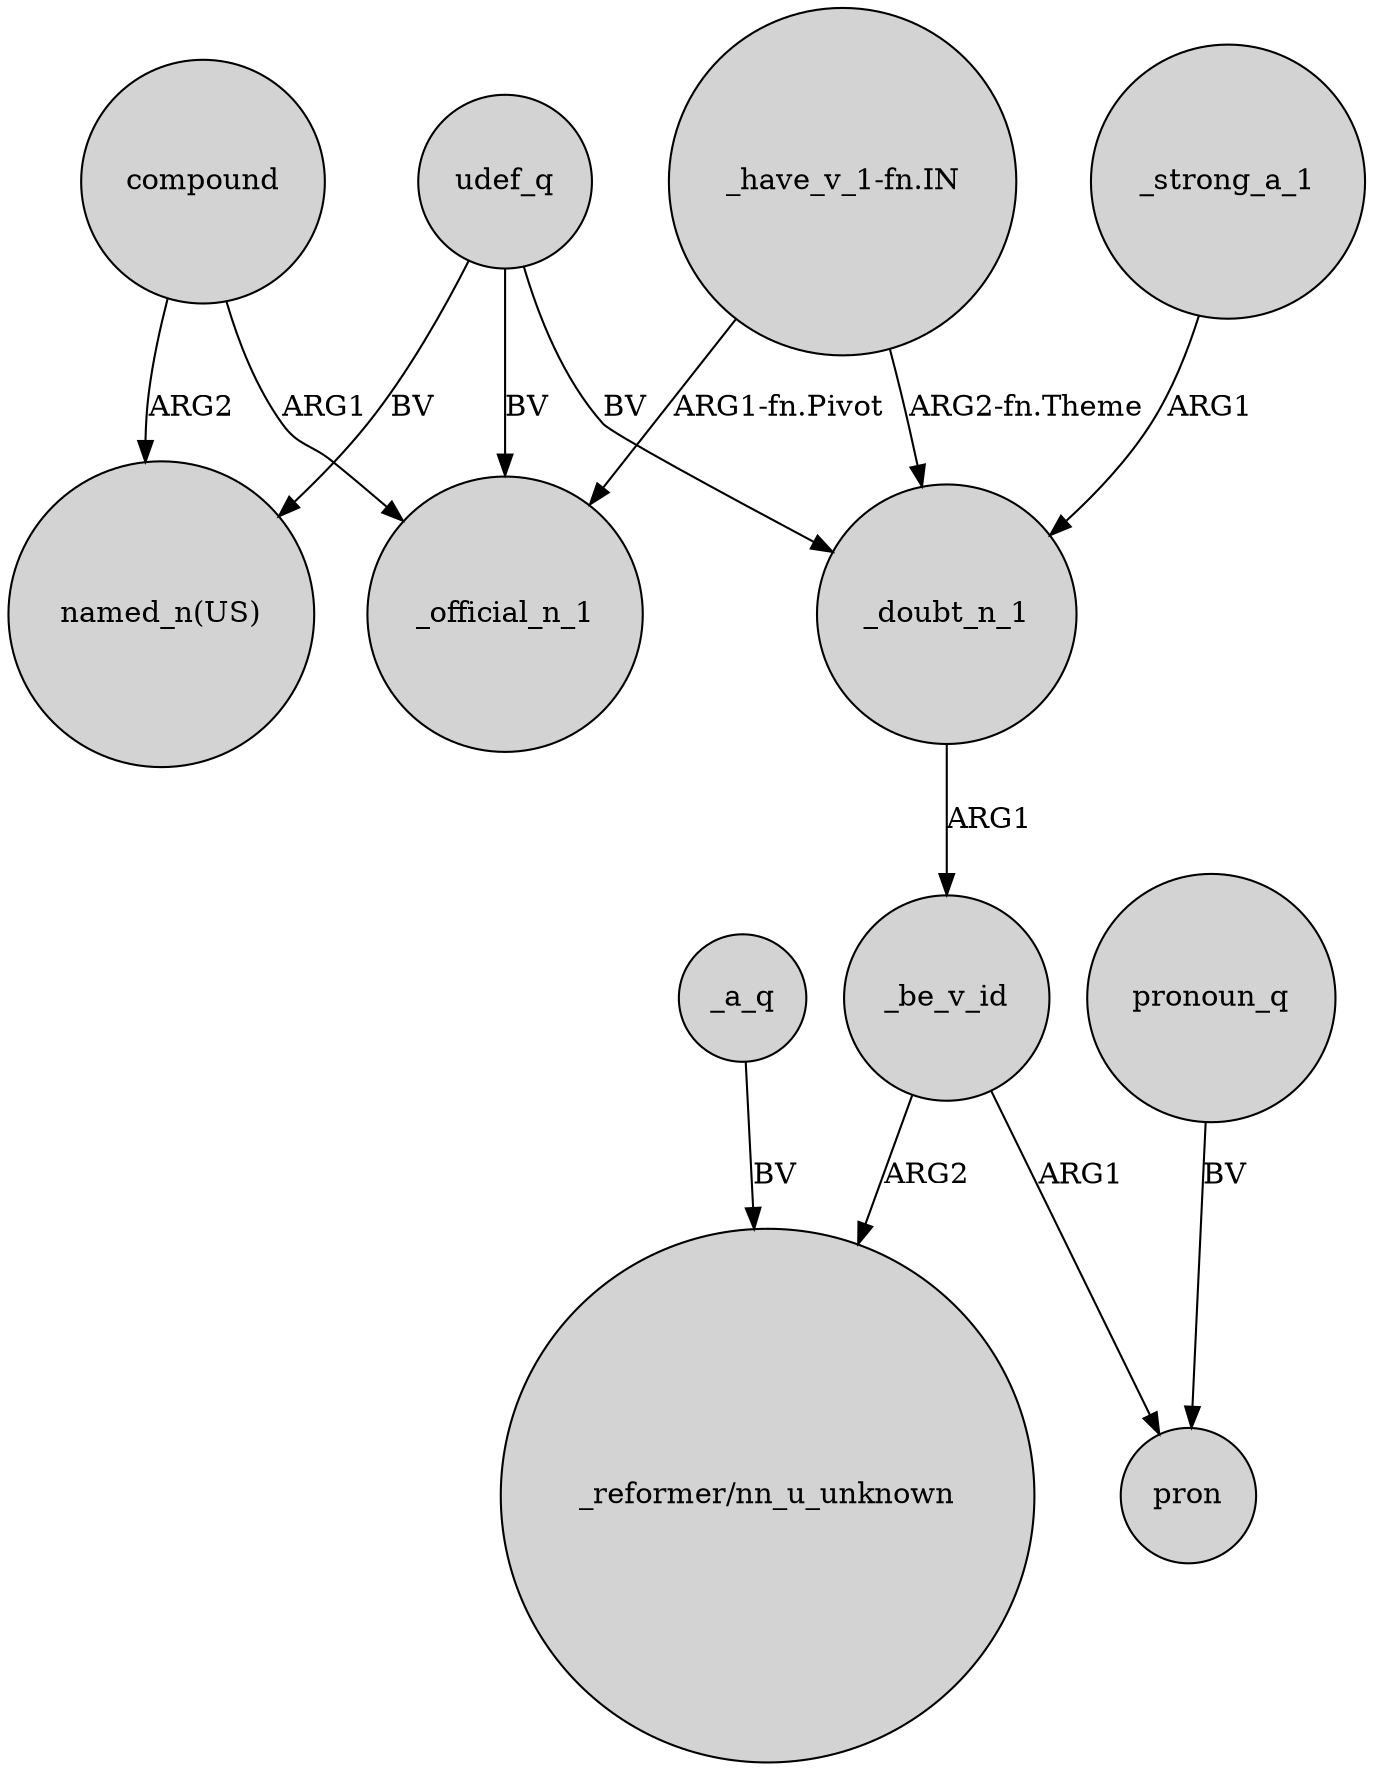 digraph {
	node [shape=circle style=filled]
	compound -> _official_n_1 [label=ARG1]
	_be_v_id -> "_reformer/nn_u_unknown" [label=ARG2]
	udef_q -> "named_n(US)" [label=BV]
	udef_q -> _official_n_1 [label=BV]
	"_have_v_1-fn.IN" -> _official_n_1 [label="ARG1-fn.Pivot"]
	_doubt_n_1 -> _be_v_id [label=ARG1]
	_a_q -> "_reformer/nn_u_unknown" [label=BV]
	"_have_v_1-fn.IN" -> _doubt_n_1 [label="ARG2-fn.Theme"]
	compound -> "named_n(US)" [label=ARG2]
	udef_q -> _doubt_n_1 [label=BV]
	_be_v_id -> pron [label=ARG1]
	_strong_a_1 -> _doubt_n_1 [label=ARG1]
	pronoun_q -> pron [label=BV]
}
